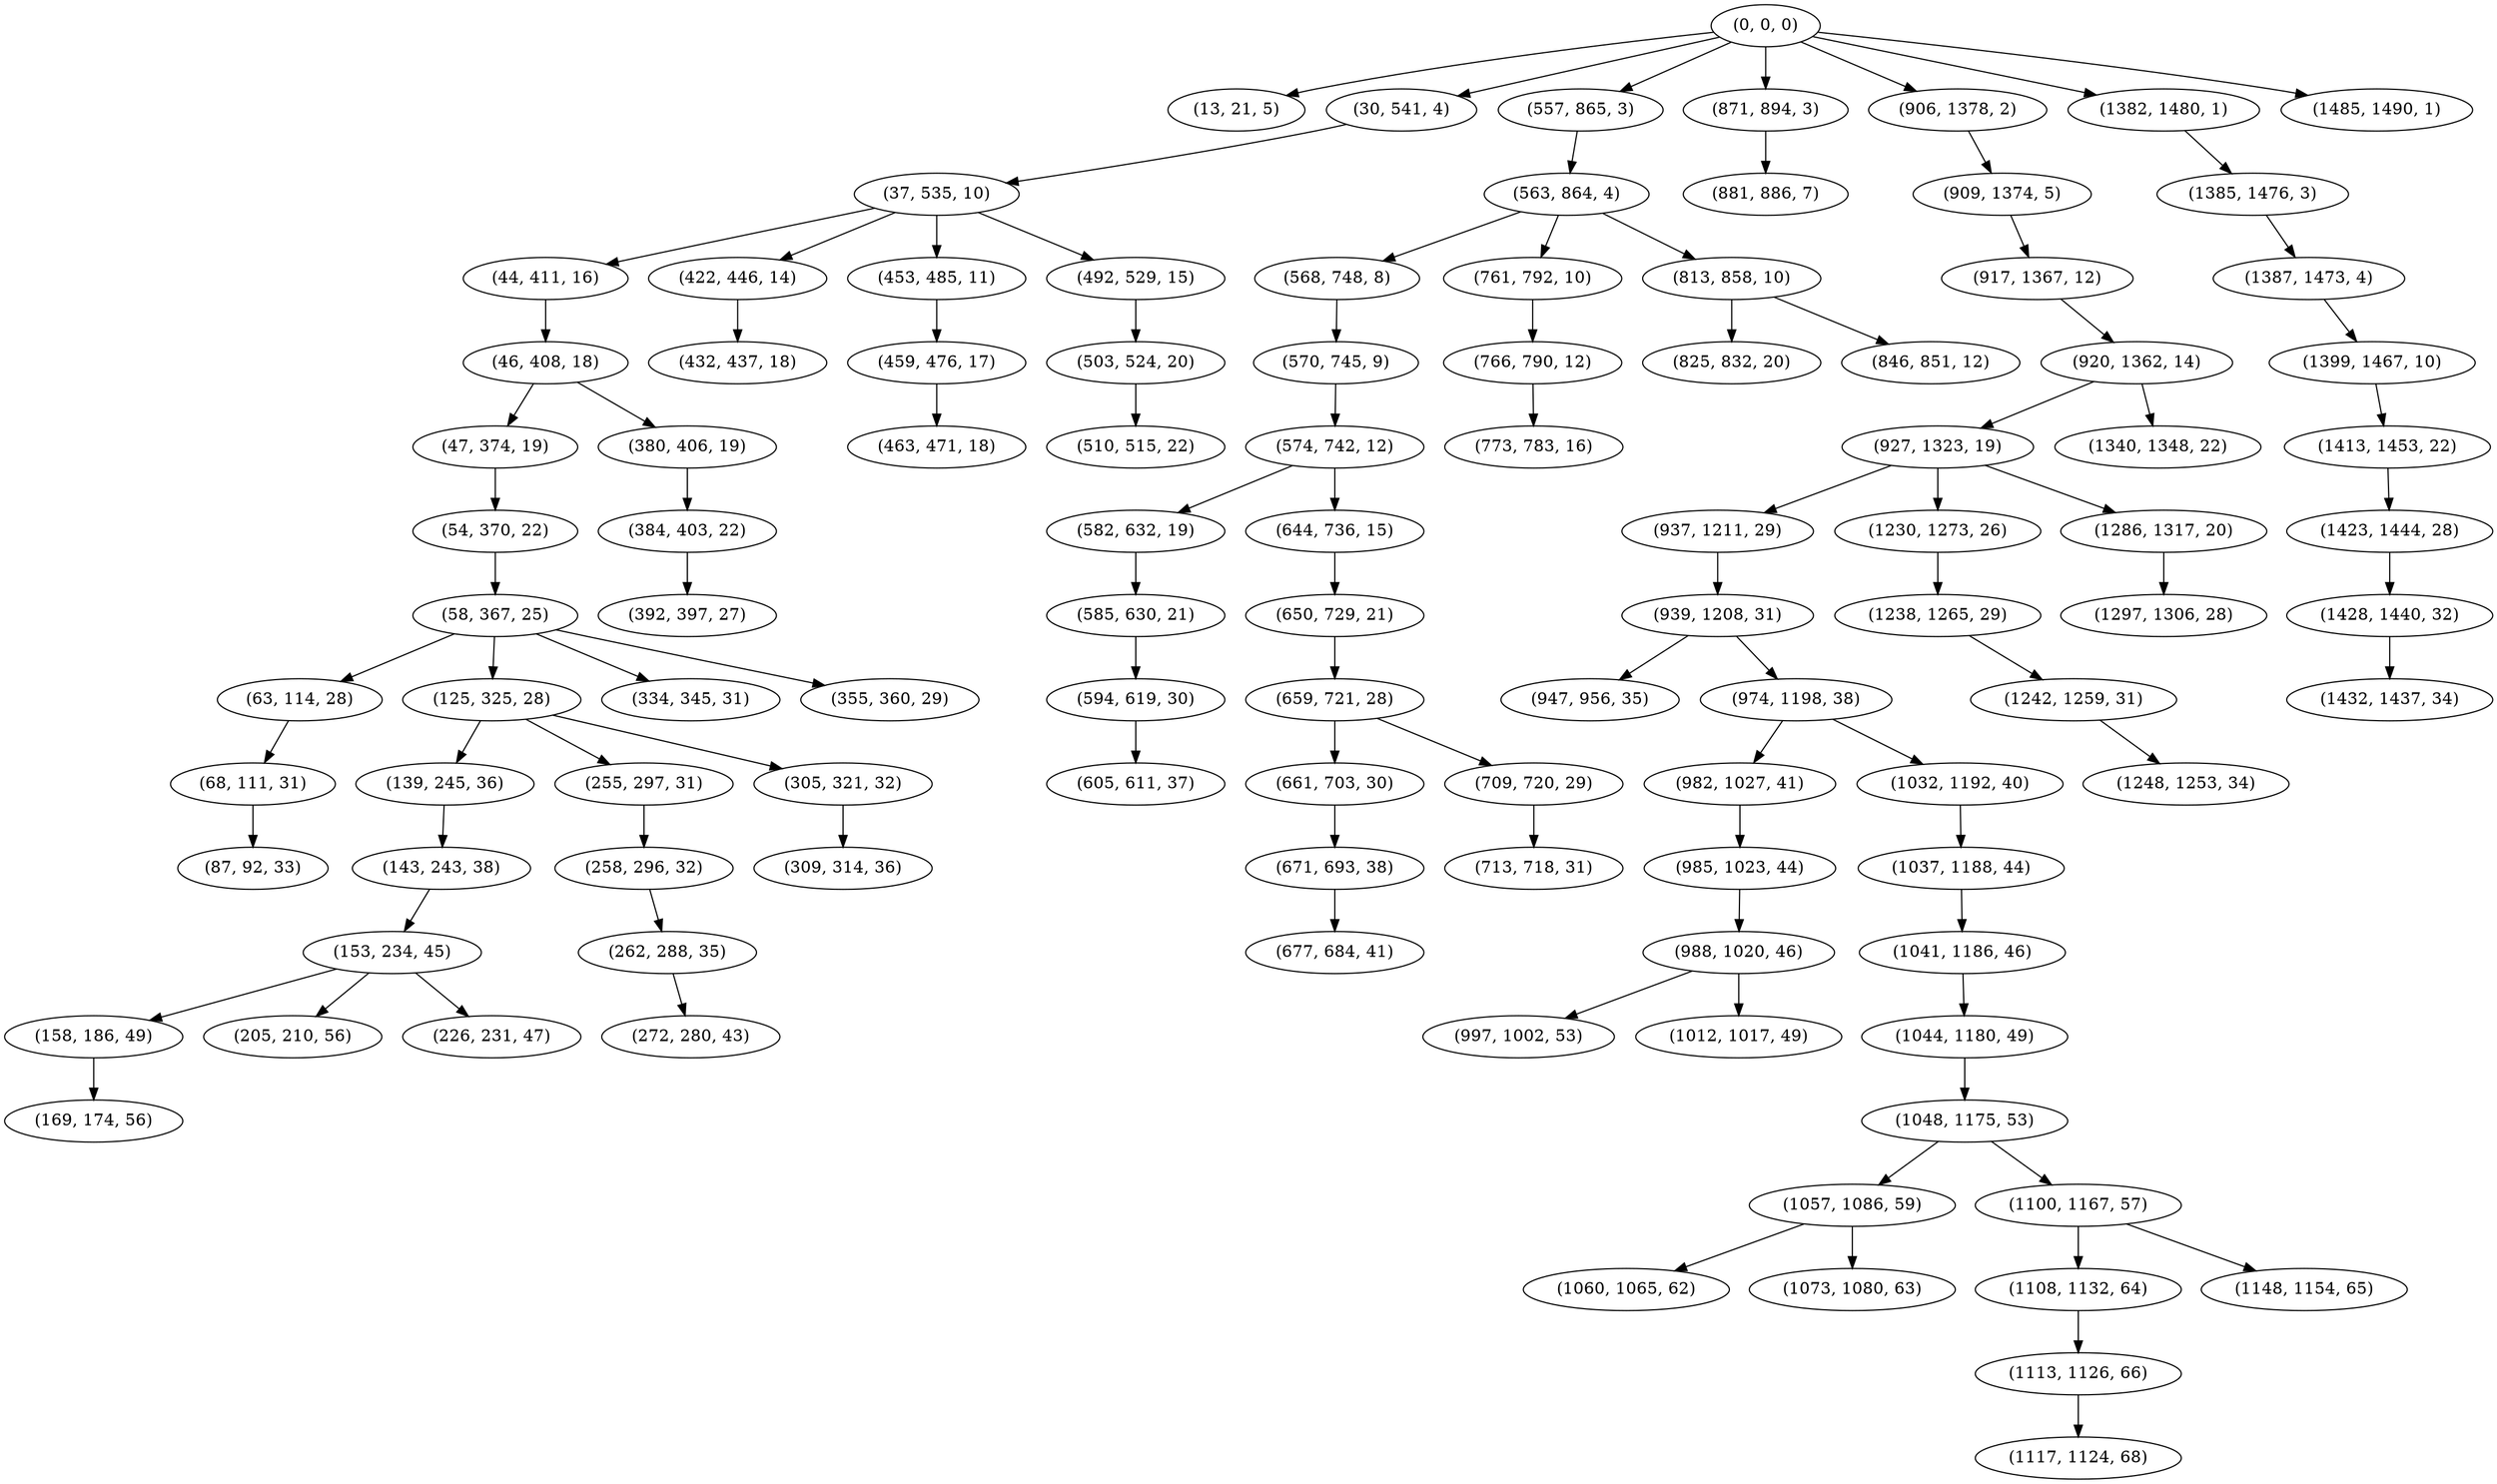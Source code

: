digraph tree {
    "(0, 0, 0)";
    "(13, 21, 5)";
    "(30, 541, 4)";
    "(37, 535, 10)";
    "(44, 411, 16)";
    "(46, 408, 18)";
    "(47, 374, 19)";
    "(54, 370, 22)";
    "(58, 367, 25)";
    "(63, 114, 28)";
    "(68, 111, 31)";
    "(87, 92, 33)";
    "(125, 325, 28)";
    "(139, 245, 36)";
    "(143, 243, 38)";
    "(153, 234, 45)";
    "(158, 186, 49)";
    "(169, 174, 56)";
    "(205, 210, 56)";
    "(226, 231, 47)";
    "(255, 297, 31)";
    "(258, 296, 32)";
    "(262, 288, 35)";
    "(272, 280, 43)";
    "(305, 321, 32)";
    "(309, 314, 36)";
    "(334, 345, 31)";
    "(355, 360, 29)";
    "(380, 406, 19)";
    "(384, 403, 22)";
    "(392, 397, 27)";
    "(422, 446, 14)";
    "(432, 437, 18)";
    "(453, 485, 11)";
    "(459, 476, 17)";
    "(463, 471, 18)";
    "(492, 529, 15)";
    "(503, 524, 20)";
    "(510, 515, 22)";
    "(557, 865, 3)";
    "(563, 864, 4)";
    "(568, 748, 8)";
    "(570, 745, 9)";
    "(574, 742, 12)";
    "(582, 632, 19)";
    "(585, 630, 21)";
    "(594, 619, 30)";
    "(605, 611, 37)";
    "(644, 736, 15)";
    "(650, 729, 21)";
    "(659, 721, 28)";
    "(661, 703, 30)";
    "(671, 693, 38)";
    "(677, 684, 41)";
    "(709, 720, 29)";
    "(713, 718, 31)";
    "(761, 792, 10)";
    "(766, 790, 12)";
    "(773, 783, 16)";
    "(813, 858, 10)";
    "(825, 832, 20)";
    "(846, 851, 12)";
    "(871, 894, 3)";
    "(881, 886, 7)";
    "(906, 1378, 2)";
    "(909, 1374, 5)";
    "(917, 1367, 12)";
    "(920, 1362, 14)";
    "(927, 1323, 19)";
    "(937, 1211, 29)";
    "(939, 1208, 31)";
    "(947, 956, 35)";
    "(974, 1198, 38)";
    "(982, 1027, 41)";
    "(985, 1023, 44)";
    "(988, 1020, 46)";
    "(997, 1002, 53)";
    "(1012, 1017, 49)";
    "(1032, 1192, 40)";
    "(1037, 1188, 44)";
    "(1041, 1186, 46)";
    "(1044, 1180, 49)";
    "(1048, 1175, 53)";
    "(1057, 1086, 59)";
    "(1060, 1065, 62)";
    "(1073, 1080, 63)";
    "(1100, 1167, 57)";
    "(1108, 1132, 64)";
    "(1113, 1126, 66)";
    "(1117, 1124, 68)";
    "(1148, 1154, 65)";
    "(1230, 1273, 26)";
    "(1238, 1265, 29)";
    "(1242, 1259, 31)";
    "(1248, 1253, 34)";
    "(1286, 1317, 20)";
    "(1297, 1306, 28)";
    "(1340, 1348, 22)";
    "(1382, 1480, 1)";
    "(1385, 1476, 3)";
    "(1387, 1473, 4)";
    "(1399, 1467, 10)";
    "(1413, 1453, 22)";
    "(1423, 1444, 28)";
    "(1428, 1440, 32)";
    "(1432, 1437, 34)";
    "(1485, 1490, 1)";
    "(0, 0, 0)" -> "(13, 21, 5)";
    "(0, 0, 0)" -> "(30, 541, 4)";
    "(0, 0, 0)" -> "(557, 865, 3)";
    "(0, 0, 0)" -> "(871, 894, 3)";
    "(0, 0, 0)" -> "(906, 1378, 2)";
    "(0, 0, 0)" -> "(1382, 1480, 1)";
    "(0, 0, 0)" -> "(1485, 1490, 1)";
    "(30, 541, 4)" -> "(37, 535, 10)";
    "(37, 535, 10)" -> "(44, 411, 16)";
    "(37, 535, 10)" -> "(422, 446, 14)";
    "(37, 535, 10)" -> "(453, 485, 11)";
    "(37, 535, 10)" -> "(492, 529, 15)";
    "(44, 411, 16)" -> "(46, 408, 18)";
    "(46, 408, 18)" -> "(47, 374, 19)";
    "(46, 408, 18)" -> "(380, 406, 19)";
    "(47, 374, 19)" -> "(54, 370, 22)";
    "(54, 370, 22)" -> "(58, 367, 25)";
    "(58, 367, 25)" -> "(63, 114, 28)";
    "(58, 367, 25)" -> "(125, 325, 28)";
    "(58, 367, 25)" -> "(334, 345, 31)";
    "(58, 367, 25)" -> "(355, 360, 29)";
    "(63, 114, 28)" -> "(68, 111, 31)";
    "(68, 111, 31)" -> "(87, 92, 33)";
    "(125, 325, 28)" -> "(139, 245, 36)";
    "(125, 325, 28)" -> "(255, 297, 31)";
    "(125, 325, 28)" -> "(305, 321, 32)";
    "(139, 245, 36)" -> "(143, 243, 38)";
    "(143, 243, 38)" -> "(153, 234, 45)";
    "(153, 234, 45)" -> "(158, 186, 49)";
    "(153, 234, 45)" -> "(205, 210, 56)";
    "(153, 234, 45)" -> "(226, 231, 47)";
    "(158, 186, 49)" -> "(169, 174, 56)";
    "(255, 297, 31)" -> "(258, 296, 32)";
    "(258, 296, 32)" -> "(262, 288, 35)";
    "(262, 288, 35)" -> "(272, 280, 43)";
    "(305, 321, 32)" -> "(309, 314, 36)";
    "(380, 406, 19)" -> "(384, 403, 22)";
    "(384, 403, 22)" -> "(392, 397, 27)";
    "(422, 446, 14)" -> "(432, 437, 18)";
    "(453, 485, 11)" -> "(459, 476, 17)";
    "(459, 476, 17)" -> "(463, 471, 18)";
    "(492, 529, 15)" -> "(503, 524, 20)";
    "(503, 524, 20)" -> "(510, 515, 22)";
    "(557, 865, 3)" -> "(563, 864, 4)";
    "(563, 864, 4)" -> "(568, 748, 8)";
    "(563, 864, 4)" -> "(761, 792, 10)";
    "(563, 864, 4)" -> "(813, 858, 10)";
    "(568, 748, 8)" -> "(570, 745, 9)";
    "(570, 745, 9)" -> "(574, 742, 12)";
    "(574, 742, 12)" -> "(582, 632, 19)";
    "(574, 742, 12)" -> "(644, 736, 15)";
    "(582, 632, 19)" -> "(585, 630, 21)";
    "(585, 630, 21)" -> "(594, 619, 30)";
    "(594, 619, 30)" -> "(605, 611, 37)";
    "(644, 736, 15)" -> "(650, 729, 21)";
    "(650, 729, 21)" -> "(659, 721, 28)";
    "(659, 721, 28)" -> "(661, 703, 30)";
    "(659, 721, 28)" -> "(709, 720, 29)";
    "(661, 703, 30)" -> "(671, 693, 38)";
    "(671, 693, 38)" -> "(677, 684, 41)";
    "(709, 720, 29)" -> "(713, 718, 31)";
    "(761, 792, 10)" -> "(766, 790, 12)";
    "(766, 790, 12)" -> "(773, 783, 16)";
    "(813, 858, 10)" -> "(825, 832, 20)";
    "(813, 858, 10)" -> "(846, 851, 12)";
    "(871, 894, 3)" -> "(881, 886, 7)";
    "(906, 1378, 2)" -> "(909, 1374, 5)";
    "(909, 1374, 5)" -> "(917, 1367, 12)";
    "(917, 1367, 12)" -> "(920, 1362, 14)";
    "(920, 1362, 14)" -> "(927, 1323, 19)";
    "(920, 1362, 14)" -> "(1340, 1348, 22)";
    "(927, 1323, 19)" -> "(937, 1211, 29)";
    "(927, 1323, 19)" -> "(1230, 1273, 26)";
    "(927, 1323, 19)" -> "(1286, 1317, 20)";
    "(937, 1211, 29)" -> "(939, 1208, 31)";
    "(939, 1208, 31)" -> "(947, 956, 35)";
    "(939, 1208, 31)" -> "(974, 1198, 38)";
    "(974, 1198, 38)" -> "(982, 1027, 41)";
    "(974, 1198, 38)" -> "(1032, 1192, 40)";
    "(982, 1027, 41)" -> "(985, 1023, 44)";
    "(985, 1023, 44)" -> "(988, 1020, 46)";
    "(988, 1020, 46)" -> "(997, 1002, 53)";
    "(988, 1020, 46)" -> "(1012, 1017, 49)";
    "(1032, 1192, 40)" -> "(1037, 1188, 44)";
    "(1037, 1188, 44)" -> "(1041, 1186, 46)";
    "(1041, 1186, 46)" -> "(1044, 1180, 49)";
    "(1044, 1180, 49)" -> "(1048, 1175, 53)";
    "(1048, 1175, 53)" -> "(1057, 1086, 59)";
    "(1048, 1175, 53)" -> "(1100, 1167, 57)";
    "(1057, 1086, 59)" -> "(1060, 1065, 62)";
    "(1057, 1086, 59)" -> "(1073, 1080, 63)";
    "(1100, 1167, 57)" -> "(1108, 1132, 64)";
    "(1100, 1167, 57)" -> "(1148, 1154, 65)";
    "(1108, 1132, 64)" -> "(1113, 1126, 66)";
    "(1113, 1126, 66)" -> "(1117, 1124, 68)";
    "(1230, 1273, 26)" -> "(1238, 1265, 29)";
    "(1238, 1265, 29)" -> "(1242, 1259, 31)";
    "(1242, 1259, 31)" -> "(1248, 1253, 34)";
    "(1286, 1317, 20)" -> "(1297, 1306, 28)";
    "(1382, 1480, 1)" -> "(1385, 1476, 3)";
    "(1385, 1476, 3)" -> "(1387, 1473, 4)";
    "(1387, 1473, 4)" -> "(1399, 1467, 10)";
    "(1399, 1467, 10)" -> "(1413, 1453, 22)";
    "(1413, 1453, 22)" -> "(1423, 1444, 28)";
    "(1423, 1444, 28)" -> "(1428, 1440, 32)";
    "(1428, 1440, 32)" -> "(1432, 1437, 34)";
}
